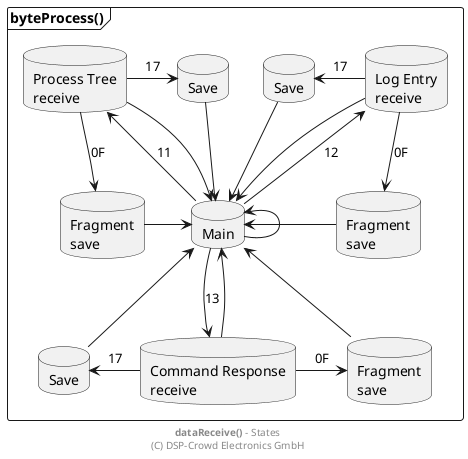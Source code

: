 
@startuml

' skinparam linetype ortho

frame "byteProcess()" as pRcv {

  database "Main" as sMain

  database "Process Tree\nreceive" as sProc
  database "Command Response\nreceive" as sCmd
  database "Log Entry\nreceive" as sLog

  database "Save" as sLogSave
  database "Fragment\nsave" as sLogFrag

  database "Save" as sCmdSave
  database "Fragment\nsave" as sCmdFrag

  database "Save" as sProcSave
  database "Fragment\nsave" as sProcFrag
}

sMain -u-> sMain

sMain -u-> sProc : 11
sMain <-u- sProc

sMain -u-> sLog : 12
sMain <-u- sLog

sMain -d-> sCmd : 13
sMain <-d- sCmd

sProc -r-> sLogSave : 17
sProc -d-> sLogFrag : 0F

sCmd -l-> sCmdSave : 17
sCmd -r-> sCmdFrag : 0F

sLog -l-> sProcSave : 17
sLog -d-> sProcFrag : 0F

sLogSave -d-> sMain
sProcSave -d-> sMain

sLogFrag -r-> sMain
sProcFrag -l-> sMain

sMain <-d- sCmdSave
sMain <-d- sCmdFrag

footer **dataReceive()** - States\n(C) DSP-Crowd Electronics GmbH

@enduml

